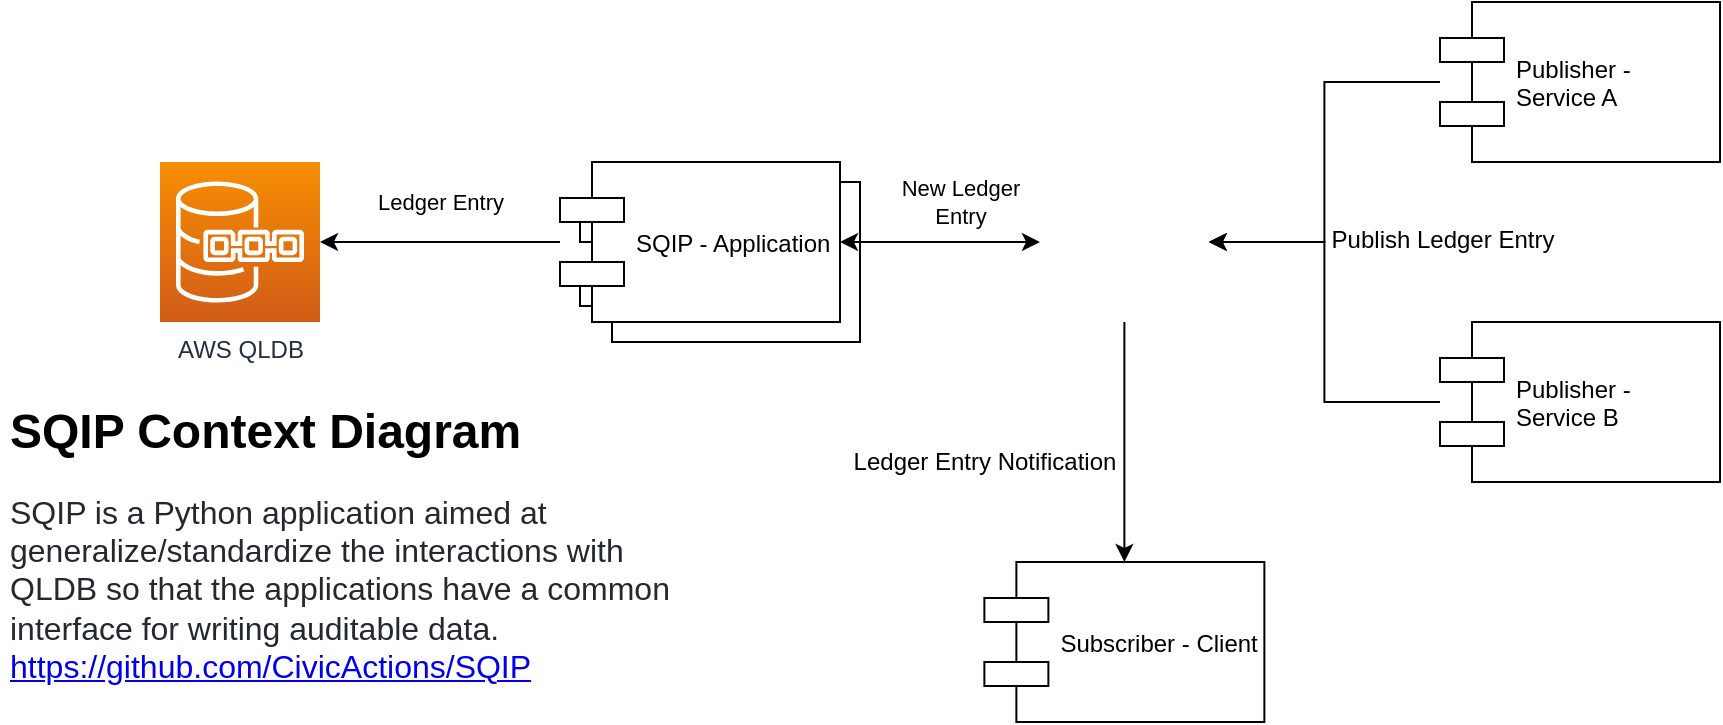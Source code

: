 <mxfile version="12.6.5" type="device"><diagram id="sL97sqog5azjc7nkTESk" name="SQIP Context Diagram"><mxGraphModel dx="1106" dy="1003" grid="1" gridSize="10" guides="1" tooltips="1" connect="1" arrows="1" fold="1" page="1" pageScale="1" pageWidth="1100" pageHeight="850" math="0" shadow="0"><root><mxCell id="0"/><mxCell id="1" parent="0"/><mxCell id="kbhRexbbllSkp9LYL8a3-17" value="" style="shape=component;align=left;spacingLeft=36;" parent="1" vertex="1"><mxGeometry x="370" y="335" width="140" height="80" as="geometry"/></mxCell><mxCell id="kbhRexbbllSkp9LYL8a3-1" value="AWS QLDB" style="outlineConnect=0;fontColor=#232F3E;gradientColor=#F78E04;gradientDirection=north;fillColor=#D05C17;strokeColor=#ffffff;dashed=0;verticalLabelPosition=bottom;verticalAlign=top;align=center;html=1;fontSize=12;fontStyle=0;aspect=fixed;shape=mxgraph.aws4.resourceIcon;resIcon=mxgraph.aws4.quantum_ledger_database;" parent="1" vertex="1"><mxGeometry x="160" y="325" width="80" height="80" as="geometry"/></mxCell><mxCell id="kbhRexbbllSkp9LYL8a3-11" style="edgeStyle=orthogonalEdgeStyle;rounded=0;orthogonalLoop=1;jettySize=auto;html=1;entryX=0.5;entryY=0;entryDx=0;entryDy=0;startArrow=none;startFill=0;exitX=0.5;exitY=1;exitDx=0;exitDy=0;" parent="1" source="z3_XmIF75LA8tbta0wbt-1" target="kbhRexbbllSkp9LYL8a3-5" edge="1"><mxGeometry relative="1" as="geometry"><mxPoint x="642.19" y="405" as="sourcePoint"/></mxGeometry></mxCell><mxCell id="kbhRexbbllSkp9LYL8a3-12" value="Ledger Entry Notification" style="text;html=1;align=center;verticalAlign=middle;resizable=0;points=[];labelBackgroundColor=#ffffff;" parent="kbhRexbbllSkp9LYL8a3-11" vertex="1" connectable="0"><mxGeometry x="0.367" y="1" relative="1" as="geometry"><mxPoint x="-71" y="-12" as="offset"/></mxGeometry></mxCell><mxCell id="kbhRexbbllSkp9LYL8a3-9" value="Ledger Entry" style="edgeStyle=orthogonalEdgeStyle;rounded=0;orthogonalLoop=1;jettySize=auto;html=1;" parent="1" source="kbhRexbbllSkp9LYL8a3-4" target="kbhRexbbllSkp9LYL8a3-1" edge="1"><mxGeometry y="-20" relative="1" as="geometry"><mxPoint as="offset"/></mxGeometry></mxCell><mxCell id="kbhRexbbllSkp9LYL8a3-10" value="New Ledger&lt;br&gt;Entry" style="edgeStyle=orthogonalEdgeStyle;rounded=0;orthogonalLoop=1;jettySize=auto;html=1;startArrow=classic;startFill=1;entryX=0;entryY=0.5;entryDx=0;entryDy=0;" parent="1" source="kbhRexbbllSkp9LYL8a3-4" target="z3_XmIF75LA8tbta0wbt-1" edge="1"><mxGeometry x="0.2" y="20" relative="1" as="geometry"><mxPoint x="600.53" y="365" as="targetPoint"/><mxPoint as="offset"/></mxGeometry></mxCell><mxCell id="kbhRexbbllSkp9LYL8a3-4" value="SQIP - Application" style="shape=component;align=left;spacingLeft=36;" parent="1" vertex="1"><mxGeometry x="360" y="325" width="140" height="80" as="geometry"/></mxCell><mxCell id="kbhRexbbllSkp9LYL8a3-5" value="Subscriber - Client" style="shape=component;align=left;spacingLeft=36;" parent="1" vertex="1"><mxGeometry x="572.19" y="525" width="140" height="80" as="geometry"/></mxCell><mxCell id="kbhRexbbllSkp9LYL8a3-24" style="edgeStyle=orthogonalEdgeStyle;rounded=0;orthogonalLoop=1;jettySize=auto;html=1;startArrow=none;startFill=0;" parent="1" source="kbhRexbbllSkp9LYL8a3-6" target="z3_XmIF75LA8tbta0wbt-1" edge="1"><mxGeometry relative="1" as="geometry"><mxPoint x="683.027" y="366.04" as="targetPoint"/></mxGeometry></mxCell><mxCell id="kbhRexbbllSkp9LYL8a3-25" value="Publish Ledger Entry" style="text;html=1;align=center;verticalAlign=middle;resizable=0;points=[];labelBackgroundColor=#ffffff;" parent="kbhRexbbllSkp9LYL8a3-24" vertex="1" connectable="0"><mxGeometry x="0.223" y="3" relative="1" as="geometry"><mxPoint x="55.1" y="17.1" as="offset"/></mxGeometry></mxCell><mxCell id="kbhRexbbllSkp9LYL8a3-6" value="Publisher - &#10;Service A" style="shape=component;align=left;spacingLeft=36;" parent="1" vertex="1"><mxGeometry x="800" y="245" width="140" height="80" as="geometry"/></mxCell><mxCell id="kbhRexbbllSkp9LYL8a3-23" style="edgeStyle=orthogonalEdgeStyle;rounded=0;orthogonalLoop=1;jettySize=auto;html=1;entryX=1;entryY=0.5;entryDx=0;entryDy=0;startArrow=none;startFill=0;" parent="1" source="kbhRexbbllSkp9LYL8a3-7" target="z3_XmIF75LA8tbta0wbt-1" edge="1"><mxGeometry relative="1" as="geometry"><mxPoint x="683.027" y="366.04" as="targetPoint"/></mxGeometry></mxCell><mxCell id="kbhRexbbllSkp9LYL8a3-7" value="Publisher - &#10;Service B" style="shape=component;align=left;spacingLeft=36;" parent="1" vertex="1"><mxGeometry x="800" y="405" width="140" height="80" as="geometry"/></mxCell><mxCell id="z3_XmIF75LA8tbta0wbt-1" value="" style="shape=image;verticalLabelPosition=bottom;labelBackgroundColor=#ffffff;verticalAlign=top;aspect=fixed;imageAspect=0;image=https://kubemq.io/wp-content/uploads/2018/11/24350KubeMQ_clean.png;" parent="1" vertex="1"><mxGeometry x="600" y="325" width="84.38" height="80" as="geometry"/></mxCell><object label="&lt;h1&gt;%page%&lt;/h1&gt;&lt;p&gt;&lt;/p&gt;&lt;span style=&quot;color: rgb(36 , 41 , 46) ; font-family: , , &amp;#34;segoe ui&amp;#34; , &amp;#34;helvetica&amp;#34; , &amp;#34;arial&amp;#34; , sans-serif , &amp;#34;apple color emoji&amp;#34; , &amp;#34;segoe ui emoji&amp;#34; ; font-size: 16px ; background-color: rgb(255 , 255 , 255)&quot;&gt;SQIP is a Python application aimed at generalize/standardize the interactions with QLDB so that the applications have a common interface for writing auditable data.&lt;/span&gt;&lt;br&gt;&lt;a href=&quot;https://github.com/CivicActions/SQIP&quot; style=&quot;font-size: medium&quot;&gt;https://github.com/CivicActions/SQIP&lt;/a&gt;" placeholders="1" id="PY7QER6l5VDJauVTeMA3-2"><mxCell style="text;html=1;strokeColor=none;fillColor=none;spacing=5;spacingTop=-20;whiteSpace=wrap;overflow=hidden;rounded=0;" vertex="1" parent="1"><mxGeometry x="80" y="440" width="340" height="160" as="geometry"/></mxCell></object></root></mxGraphModel></diagram></mxfile>